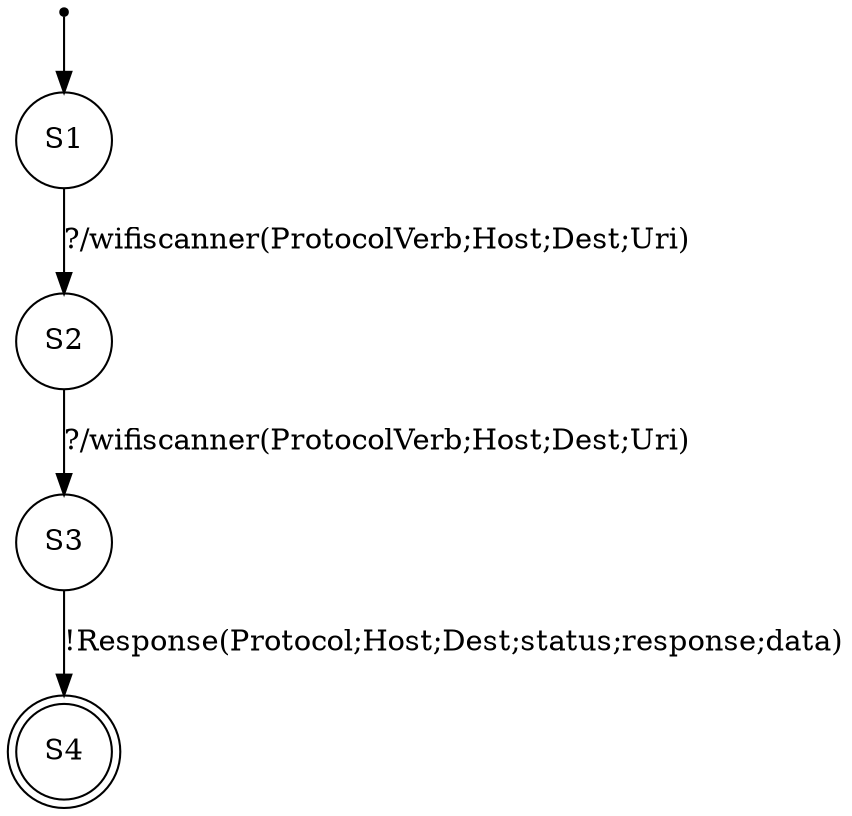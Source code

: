 digraph LTS {
S00[shape=point]
S1[label=S1,shape=circle];
S2[label=S2,shape=circle];
S3[label=S3,shape=circle];
S4[label=S4,shape=doublecircle];
S00 -> S1
S1 -> S2[label ="?/wifiscanner(ProtocolVerb;Host;Dest;Uri)"];
S2 -> S3[label ="?/wifiscanner(ProtocolVerb;Host;Dest;Uri)"];
S3 -> S4[label ="!Response(Protocol;Host;Dest;status;response;data)"];
}
